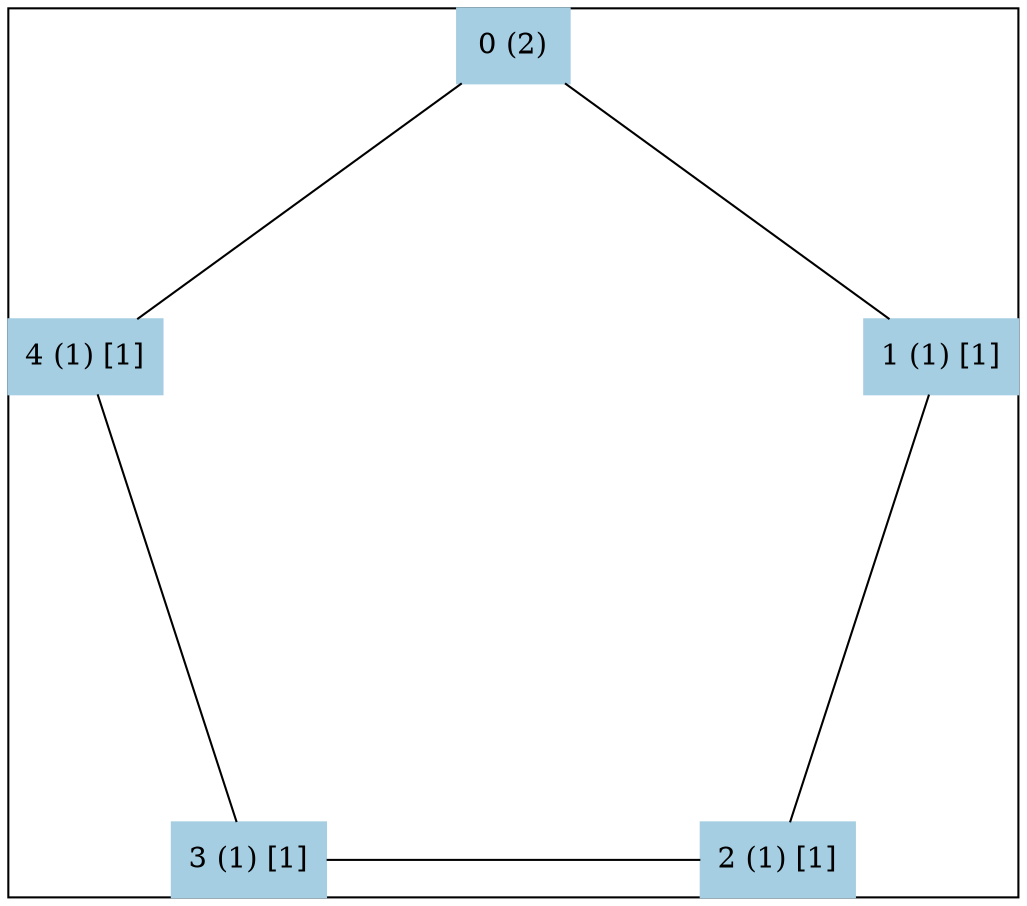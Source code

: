 graph test2 {
	graph [
		charset="utf-8",
		layout=neato
	];
	node [
		shape=box;
		style="solid, filled"
		colorscheme = paired12	];

	subgraph cluster_sub0 {
	node[ color=1 ]
	0[
		pos="5.000, 3.000!", 
		label="0 (2)"
	]
	1[
		pos="7.853, 0.927!", 
		label="1 (1) [1]"
	]
	2[
		pos="6.763, -2.427!", 
		label="2 (1) [1]"
	]
	3[
		pos="3.237, -2.427!", 
		label="3 (1) [1]"
	]
	4[
		pos="2.147, 0.927!", 
		label="4 (1) [1]"
	]
	}

	0--4
	0--1
	1--2
	2--3
	3--4
}